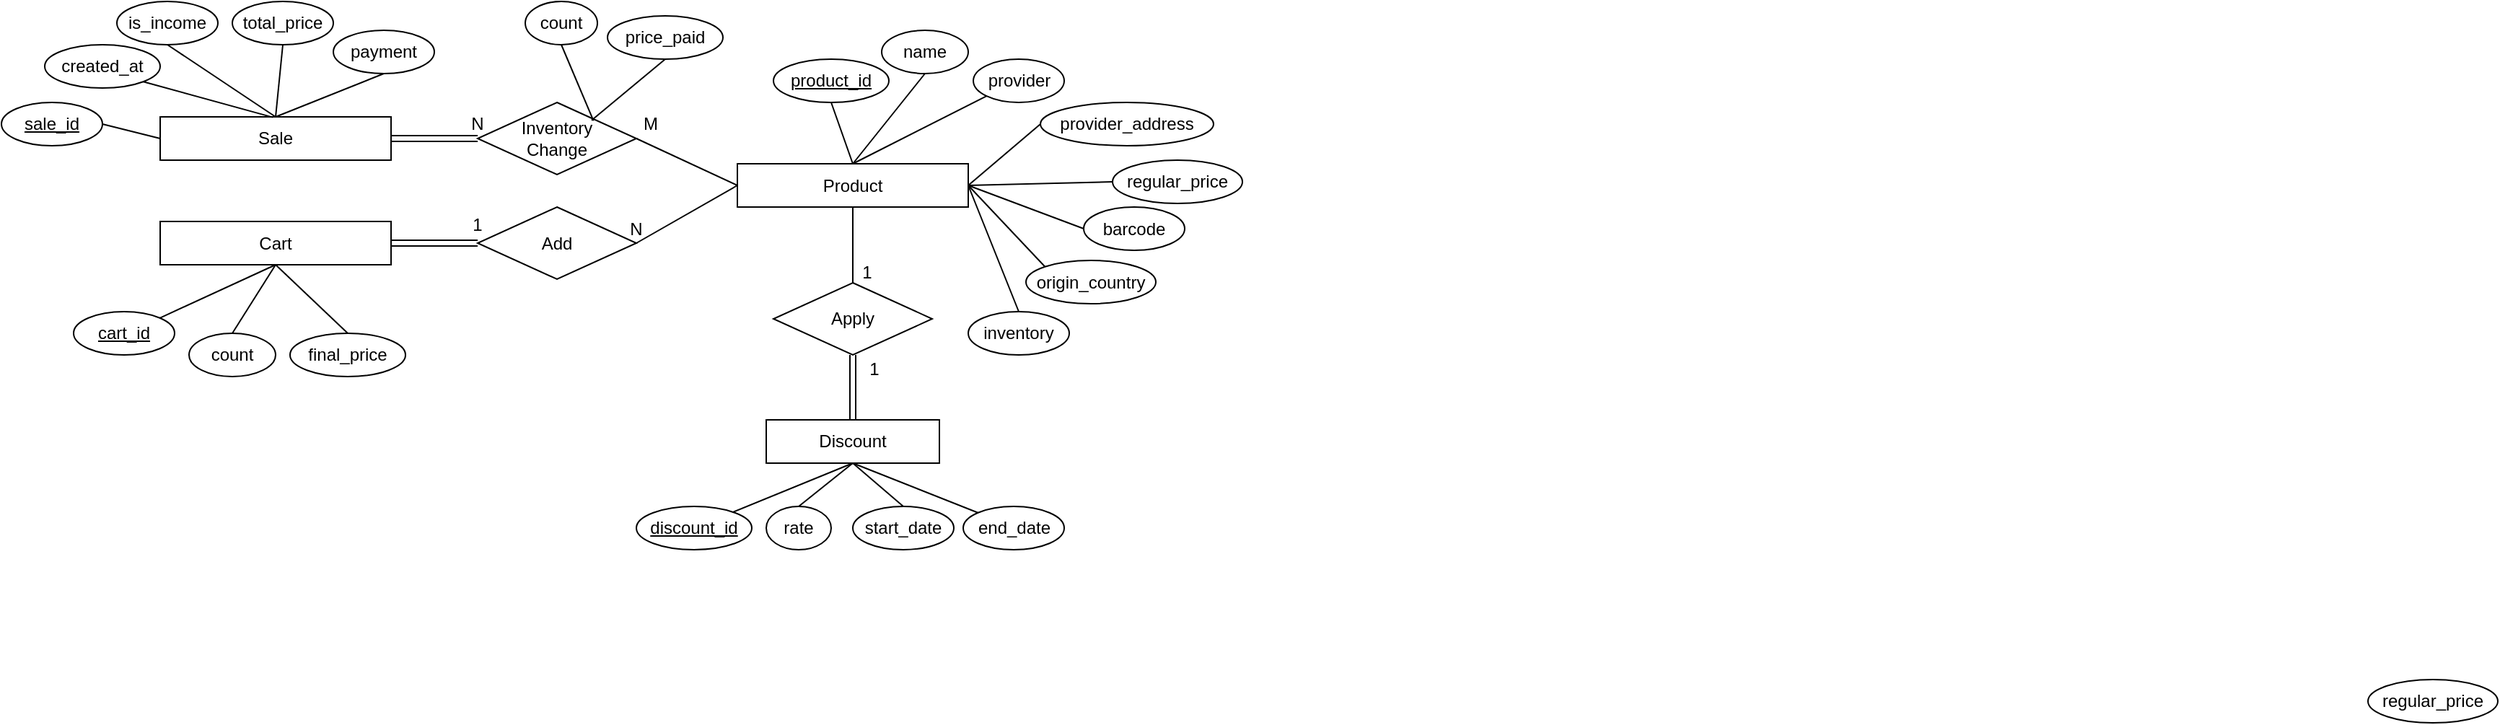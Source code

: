 <mxfile version="22.1.3" type="device">
  <diagram id="oYSyiWAunkXc9wsSN6fQ" name="ER Diagram">
    <mxGraphModel dx="1188" dy="654" grid="1" gridSize="10" guides="1" tooltips="1" connect="1" arrows="1" fold="1" page="1" pageScale="1" pageWidth="827" pageHeight="1169" math="0" shadow="0">
      <root>
        <mxCell id="0" />
        <mxCell id="1" parent="0" />
        <mxCell id="C27r3Ign7F5DlAzLfvgG-10" style="edgeStyle=orthogonalEdgeStyle;rounded=0;orthogonalLoop=1;jettySize=auto;html=1;exitX=0.5;exitY=1;exitDx=0;exitDy=0;endArrow=none;endFill=0;" edge="1" parent="1" source="C27r3Ign7F5DlAzLfvgG-1" target="C27r3Ign7F5DlAzLfvgG-8">
          <mxGeometry relative="1" as="geometry" />
        </mxCell>
        <mxCell id="C27r3Ign7F5DlAzLfvgG-1" value="Product" style="whiteSpace=wrap;html=1;align=center;" vertex="1" parent="1">
          <mxGeometry x="560" y="502.5" width="160" height="30" as="geometry" />
        </mxCell>
        <mxCell id="C27r3Ign7F5DlAzLfvgG-2" value="Sale" style="whiteSpace=wrap;html=1;align=center;" vertex="1" parent="1">
          <mxGeometry x="160" y="470" width="160" height="30" as="geometry" />
        </mxCell>
        <mxCell id="C27r3Ign7F5DlAzLfvgG-3" value="Cart" style="whiteSpace=wrap;html=1;align=center;" vertex="1" parent="1">
          <mxGeometry x="160" y="542.5" width="160" height="30" as="geometry" />
        </mxCell>
        <mxCell id="C27r3Ign7F5DlAzLfvgG-4" value="Discount" style="whiteSpace=wrap;html=1;align=center;" vertex="1" parent="1">
          <mxGeometry x="580" y="680" width="120" height="30" as="geometry" />
        </mxCell>
        <mxCell id="C27r3Ign7F5DlAzLfvgG-6" value="Inventory&lt;br&gt;Change" style="shape=rhombus;perimeter=rhombusPerimeter;whiteSpace=wrap;html=1;align=center;" vertex="1" parent="1">
          <mxGeometry x="380" y="460" width="110" height="50" as="geometry" />
        </mxCell>
        <mxCell id="C27r3Ign7F5DlAzLfvgG-7" value="Add" style="shape=rhombus;perimeter=rhombusPerimeter;whiteSpace=wrap;html=1;align=center;" vertex="1" parent="1">
          <mxGeometry x="380" y="532.5" width="110" height="50" as="geometry" />
        </mxCell>
        <mxCell id="C27r3Ign7F5DlAzLfvgG-9" style="edgeStyle=orthogonalEdgeStyle;rounded=0;orthogonalLoop=1;jettySize=auto;html=1;exitX=0.5;exitY=1;exitDx=0;exitDy=0;endArrow=none;endFill=0;shape=link;" edge="1" parent="1" source="C27r3Ign7F5DlAzLfvgG-8" target="C27r3Ign7F5DlAzLfvgG-4">
          <mxGeometry relative="1" as="geometry" />
        </mxCell>
        <mxCell id="C27r3Ign7F5DlAzLfvgG-8" value="Apply" style="shape=rhombus;perimeter=rhombusPerimeter;whiteSpace=wrap;html=1;align=center;" vertex="1" parent="1">
          <mxGeometry x="585" y="585" width="110" height="50" as="geometry" />
        </mxCell>
        <mxCell id="C27r3Ign7F5DlAzLfvgG-12" style="rounded=0;orthogonalLoop=1;jettySize=auto;html=1;exitX=0;exitY=0.5;exitDx=0;exitDy=0;endArrow=none;endFill=0;entryX=1;entryY=0.5;entryDx=0;entryDy=0;" edge="1" parent="1" source="C27r3Ign7F5DlAzLfvgG-1" target="C27r3Ign7F5DlAzLfvgG-6">
          <mxGeometry relative="1" as="geometry">
            <mxPoint x="610" y="550" as="sourcePoint" />
            <mxPoint x="610" y="595" as="targetPoint" />
          </mxGeometry>
        </mxCell>
        <mxCell id="C27r3Ign7F5DlAzLfvgG-13" style="rounded=0;orthogonalLoop=1;jettySize=auto;html=1;exitX=0;exitY=0.5;exitDx=0;exitDy=0;endArrow=none;endFill=0;entryX=1;entryY=0.5;entryDx=0;entryDy=0;" edge="1" parent="1" source="C27r3Ign7F5DlAzLfvgG-1" target="C27r3Ign7F5DlAzLfvgG-7">
          <mxGeometry relative="1" as="geometry">
            <mxPoint x="550" y="535" as="sourcePoint" />
            <mxPoint x="490" y="495" as="targetPoint" />
          </mxGeometry>
        </mxCell>
        <mxCell id="C27r3Ign7F5DlAzLfvgG-14" style="edgeStyle=orthogonalEdgeStyle;rounded=0;orthogonalLoop=1;jettySize=auto;html=1;exitX=0;exitY=0.5;exitDx=0;exitDy=0;endArrow=none;endFill=0;shape=link;entryX=1;entryY=0.5;entryDx=0;entryDy=0;" edge="1" parent="1" source="C27r3Ign7F5DlAzLfvgG-6" target="C27r3Ign7F5DlAzLfvgG-2">
          <mxGeometry relative="1" as="geometry">
            <mxPoint x="360" y="490" as="sourcePoint" />
            <mxPoint x="360" y="535" as="targetPoint" />
          </mxGeometry>
        </mxCell>
        <mxCell id="C27r3Ign7F5DlAzLfvgG-15" style="edgeStyle=orthogonalEdgeStyle;rounded=0;orthogonalLoop=1;jettySize=auto;html=1;exitX=0;exitY=0.5;exitDx=0;exitDy=0;endArrow=none;endFill=0;shape=link;entryX=1;entryY=0.5;entryDx=0;entryDy=0;" edge="1" parent="1" source="C27r3Ign7F5DlAzLfvgG-7" target="C27r3Ign7F5DlAzLfvgG-3">
          <mxGeometry relative="1" as="geometry">
            <mxPoint x="380" y="617" as="sourcePoint" />
            <mxPoint x="330" y="552" as="targetPoint" />
          </mxGeometry>
        </mxCell>
        <mxCell id="C27r3Ign7F5DlAzLfvgG-16" value="count" style="ellipse;whiteSpace=wrap;html=1;align=center;" vertex="1" parent="1">
          <mxGeometry x="413" y="390" width="50" height="30" as="geometry" />
        </mxCell>
        <mxCell id="C27r3Ign7F5DlAzLfvgG-17" value="price_paid" style="ellipse;whiteSpace=wrap;html=1;align=center;" vertex="1" parent="1">
          <mxGeometry x="470" y="400" width="80" height="30" as="geometry" />
        </mxCell>
        <mxCell id="C27r3Ign7F5DlAzLfvgG-18" value="is_income" style="ellipse;whiteSpace=wrap;html=1;align=center;" vertex="1" parent="1">
          <mxGeometry x="130" y="390" width="70" height="30" as="geometry" />
        </mxCell>
        <mxCell id="C27r3Ign7F5DlAzLfvgG-19" value="created_at" style="ellipse;whiteSpace=wrap;html=1;align=center;" vertex="1" parent="1">
          <mxGeometry x="80" y="420" width="80" height="30" as="geometry" />
        </mxCell>
        <mxCell id="C27r3Ign7F5DlAzLfvgG-20" value="sale_id" style="ellipse;whiteSpace=wrap;html=1;align=center;fontStyle=4;" vertex="1" parent="1">
          <mxGeometry x="50" y="460" width="70" height="30" as="geometry" />
        </mxCell>
        <mxCell id="C27r3Ign7F5DlAzLfvgG-22" style="edgeStyle=orthogonalEdgeStyle;rounded=0;orthogonalLoop=1;jettySize=auto;html=1;exitX=0.5;exitY=1;exitDx=0;exitDy=0;" edge="1" parent="1" source="C27r3Ign7F5DlAzLfvgG-19" target="C27r3Ign7F5DlAzLfvgG-19">
          <mxGeometry relative="1" as="geometry" />
        </mxCell>
        <mxCell id="C27r3Ign7F5DlAzLfvgG-23" value="total_price" style="ellipse;whiteSpace=wrap;html=1;align=center;" vertex="1" parent="1">
          <mxGeometry x="210" y="390" width="70" height="30" as="geometry" />
        </mxCell>
        <mxCell id="C27r3Ign7F5DlAzLfvgG-24" value="payment" style="ellipse;whiteSpace=wrap;html=1;align=center;" vertex="1" parent="1">
          <mxGeometry x="280" y="410" width="70" height="30" as="geometry" />
        </mxCell>
        <mxCell id="C27r3Ign7F5DlAzLfvgG-25" value="product_id" style="ellipse;whiteSpace=wrap;html=1;align=center;fontStyle=4;" vertex="1" parent="1">
          <mxGeometry x="585" y="430" width="80" height="30" as="geometry" />
        </mxCell>
        <mxCell id="C27r3Ign7F5DlAzLfvgG-26" value="name" style="ellipse;whiteSpace=wrap;html=1;align=center;" vertex="1" parent="1">
          <mxGeometry x="660" y="410" width="60" height="30" as="geometry" />
        </mxCell>
        <mxCell id="C27r3Ign7F5DlAzLfvgG-27" value="provider" style="ellipse;whiteSpace=wrap;html=1;align=center;" vertex="1" parent="1">
          <mxGeometry x="723.5" y="430" width="63" height="30" as="geometry" />
        </mxCell>
        <mxCell id="C27r3Ign7F5DlAzLfvgG-28" value="provider_address" style="ellipse;whiteSpace=wrap;html=1;align=center;" vertex="1" parent="1">
          <mxGeometry x="770" y="460" width="120" height="30" as="geometry" />
        </mxCell>
        <mxCell id="C27r3Ign7F5DlAzLfvgG-29" value="regular_price" style="ellipse;whiteSpace=wrap;html=1;align=center;" vertex="1" parent="1">
          <mxGeometry x="1690" y="860" width="90" height="30" as="geometry" />
        </mxCell>
        <mxCell id="C27r3Ign7F5DlAzLfvgG-31" value="regular_price" style="ellipse;whiteSpace=wrap;html=1;align=center;" vertex="1" parent="1">
          <mxGeometry x="820" y="500" width="90" height="30" as="geometry" />
        </mxCell>
        <mxCell id="C27r3Ign7F5DlAzLfvgG-32" value="barcode" style="ellipse;whiteSpace=wrap;html=1;align=center;" vertex="1" parent="1">
          <mxGeometry x="800" y="532.5" width="70" height="30" as="geometry" />
        </mxCell>
        <mxCell id="C27r3Ign7F5DlAzLfvgG-33" value="origin_country" style="ellipse;whiteSpace=wrap;html=1;align=center;" vertex="1" parent="1">
          <mxGeometry x="760" y="569.5" width="90" height="30" as="geometry" />
        </mxCell>
        <mxCell id="C27r3Ign7F5DlAzLfvgG-34" value="inventory" style="ellipse;whiteSpace=wrap;html=1;align=center;" vertex="1" parent="1">
          <mxGeometry x="720" y="605" width="70" height="30" as="geometry" />
        </mxCell>
        <mxCell id="C27r3Ign7F5DlAzLfvgG-35" value="discount_id" style="ellipse;whiteSpace=wrap;html=1;align=center;fontStyle=4;" vertex="1" parent="1">
          <mxGeometry x="490" y="740" width="80" height="30" as="geometry" />
        </mxCell>
        <mxCell id="C27r3Ign7F5DlAzLfvgG-36" value="rate" style="ellipse;whiteSpace=wrap;html=1;align=center;" vertex="1" parent="1">
          <mxGeometry x="580" y="740" width="45" height="30" as="geometry" />
        </mxCell>
        <mxCell id="C27r3Ign7F5DlAzLfvgG-37" value="start_date" style="ellipse;whiteSpace=wrap;html=1;align=center;" vertex="1" parent="1">
          <mxGeometry x="640" y="740" width="70" height="30" as="geometry" />
        </mxCell>
        <mxCell id="C27r3Ign7F5DlAzLfvgG-38" value="end_date" style="ellipse;whiteSpace=wrap;html=1;align=center;" vertex="1" parent="1">
          <mxGeometry x="716.5" y="740" width="70" height="30" as="geometry" />
        </mxCell>
        <mxCell id="C27r3Ign7F5DlAzLfvgG-39" value="cart_id" style="ellipse;whiteSpace=wrap;html=1;align=center;fontStyle=4;" vertex="1" parent="1">
          <mxGeometry x="100" y="605" width="70" height="30" as="geometry" />
        </mxCell>
        <mxCell id="C27r3Ign7F5DlAzLfvgG-40" value="count" style="ellipse;whiteSpace=wrap;html=1;align=center;" vertex="1" parent="1">
          <mxGeometry x="180" y="620" width="60" height="30" as="geometry" />
        </mxCell>
        <mxCell id="C27r3Ign7F5DlAzLfvgG-41" value="final_price" style="ellipse;whiteSpace=wrap;html=1;align=center;" vertex="1" parent="1">
          <mxGeometry x="250" y="620" width="80" height="30" as="geometry" />
        </mxCell>
        <mxCell id="C27r3Ign7F5DlAzLfvgG-43" value="N" style="text;html=1;strokeColor=none;fillColor=none;align=center;verticalAlign=middle;whiteSpace=wrap;rounded=0;" vertex="1" parent="1">
          <mxGeometry x="370" y="460" width="20" height="30" as="geometry" />
        </mxCell>
        <mxCell id="C27r3Ign7F5DlAzLfvgG-44" value="M" style="text;html=1;strokeColor=none;fillColor=none;align=center;verticalAlign=middle;whiteSpace=wrap;rounded=0;" vertex="1" parent="1">
          <mxGeometry x="490" y="460" width="20" height="30" as="geometry" />
        </mxCell>
        <mxCell id="C27r3Ign7F5DlAzLfvgG-45" value="1" style="text;html=1;strokeColor=none;fillColor=none;align=center;verticalAlign=middle;whiteSpace=wrap;rounded=0;" vertex="1" parent="1">
          <mxGeometry x="370" y="530" width="20" height="30" as="geometry" />
        </mxCell>
        <mxCell id="C27r3Ign7F5DlAzLfvgG-46" value="N" style="text;html=1;strokeColor=none;fillColor=none;align=center;verticalAlign=middle;whiteSpace=wrap;rounded=0;" vertex="1" parent="1">
          <mxGeometry x="480" y="532.5" width="20" height="30" as="geometry" />
        </mxCell>
        <mxCell id="C27r3Ign7F5DlAzLfvgG-47" value="1" style="text;html=1;strokeColor=none;fillColor=none;align=center;verticalAlign=middle;whiteSpace=wrap;rounded=0;" vertex="1" parent="1">
          <mxGeometry x="640" y="562.5" width="20" height="30" as="geometry" />
        </mxCell>
        <mxCell id="C27r3Ign7F5DlAzLfvgG-48" value="1" style="text;html=1;strokeColor=none;fillColor=none;align=center;verticalAlign=middle;whiteSpace=wrap;rounded=0;" vertex="1" parent="1">
          <mxGeometry x="645" y="630" width="20" height="30" as="geometry" />
        </mxCell>
        <mxCell id="C27r3Ign7F5DlAzLfvgG-49" style="rounded=0;orthogonalLoop=1;jettySize=auto;html=1;exitX=0;exitY=0.5;exitDx=0;exitDy=0;endArrow=none;endFill=0;entryX=1;entryY=0.5;entryDx=0;entryDy=0;" edge="1" parent="1" source="C27r3Ign7F5DlAzLfvgG-2" target="C27r3Ign7F5DlAzLfvgG-20">
          <mxGeometry relative="1" as="geometry">
            <mxPoint x="570" y="528" as="sourcePoint" />
            <mxPoint x="500" y="495" as="targetPoint" />
          </mxGeometry>
        </mxCell>
        <mxCell id="C27r3Ign7F5DlAzLfvgG-50" style="rounded=0;orthogonalLoop=1;jettySize=auto;html=1;exitX=0.488;exitY=0.011;exitDx=0;exitDy=0;endArrow=none;endFill=0;entryX=1;entryY=1;entryDx=0;entryDy=0;exitPerimeter=0;" edge="1" parent="1" source="C27r3Ign7F5DlAzLfvgG-2" target="C27r3Ign7F5DlAzLfvgG-19">
          <mxGeometry relative="1" as="geometry">
            <mxPoint x="170" y="495" as="sourcePoint" />
            <mxPoint x="130" y="485" as="targetPoint" />
          </mxGeometry>
        </mxCell>
        <mxCell id="C27r3Ign7F5DlAzLfvgG-51" style="rounded=0;orthogonalLoop=1;jettySize=auto;html=1;exitX=0.5;exitY=0;exitDx=0;exitDy=0;endArrow=none;endFill=0;entryX=0.5;entryY=1;entryDx=0;entryDy=0;" edge="1" parent="1" source="C27r3Ign7F5DlAzLfvgG-2" target="C27r3Ign7F5DlAzLfvgG-18">
          <mxGeometry relative="1" as="geometry">
            <mxPoint x="210" y="480" as="sourcePoint" />
            <mxPoint x="158" y="456" as="targetPoint" />
          </mxGeometry>
        </mxCell>
        <mxCell id="C27r3Ign7F5DlAzLfvgG-52" style="rounded=0;orthogonalLoop=1;jettySize=auto;html=1;endArrow=none;endFill=0;entryX=0.5;entryY=1;entryDx=0;entryDy=0;" edge="1" parent="1" target="C27r3Ign7F5DlAzLfvgG-23">
          <mxGeometry relative="1" as="geometry">
            <mxPoint x="240" y="470" as="sourcePoint" />
            <mxPoint x="175" y="430" as="targetPoint" />
          </mxGeometry>
        </mxCell>
        <mxCell id="C27r3Ign7F5DlAzLfvgG-53" style="rounded=0;orthogonalLoop=1;jettySize=auto;html=1;endArrow=none;endFill=0;entryX=0.5;entryY=1;entryDx=0;entryDy=0;exitX=0.5;exitY=0;exitDx=0;exitDy=0;" edge="1" parent="1" source="C27r3Ign7F5DlAzLfvgG-2" target="C27r3Ign7F5DlAzLfvgG-24">
          <mxGeometry relative="1" as="geometry">
            <mxPoint x="250" y="480" as="sourcePoint" />
            <mxPoint x="255" y="430" as="targetPoint" />
          </mxGeometry>
        </mxCell>
        <mxCell id="C27r3Ign7F5DlAzLfvgG-54" style="rounded=0;orthogonalLoop=1;jettySize=auto;html=1;endArrow=none;endFill=0;entryX=0.5;entryY=1;entryDx=0;entryDy=0;exitX=0.73;exitY=0.253;exitDx=0;exitDy=0;exitPerimeter=0;" edge="1" parent="1" source="C27r3Ign7F5DlAzLfvgG-6" target="C27r3Ign7F5DlAzLfvgG-16">
          <mxGeometry relative="1" as="geometry">
            <mxPoint x="260" y="490" as="sourcePoint" />
            <mxPoint x="265" y="440" as="targetPoint" />
          </mxGeometry>
        </mxCell>
        <mxCell id="C27r3Ign7F5DlAzLfvgG-55" style="rounded=0;orthogonalLoop=1;jettySize=auto;html=1;endArrow=none;endFill=0;entryX=0.5;entryY=1;entryDx=0;entryDy=0;exitX=0.718;exitY=0.247;exitDx=0;exitDy=0;exitPerimeter=0;" edge="1" parent="1" source="C27r3Ign7F5DlAzLfvgG-6" target="C27r3Ign7F5DlAzLfvgG-17">
          <mxGeometry relative="1" as="geometry">
            <mxPoint x="470" y="483" as="sourcePoint" />
            <mxPoint x="448" y="430" as="targetPoint" />
          </mxGeometry>
        </mxCell>
        <mxCell id="C27r3Ign7F5DlAzLfvgG-56" style="rounded=0;orthogonalLoop=1;jettySize=auto;html=1;endArrow=none;endFill=0;entryX=0.5;entryY=1;entryDx=0;entryDy=0;exitX=0.5;exitY=0;exitDx=0;exitDy=0;" edge="1" parent="1" source="C27r3Ign7F5DlAzLfvgG-1" target="C27r3Ign7F5DlAzLfvgG-25">
          <mxGeometry relative="1" as="geometry">
            <mxPoint x="469" y="482" as="sourcePoint" />
            <mxPoint x="520" y="440" as="targetPoint" />
          </mxGeometry>
        </mxCell>
        <mxCell id="C27r3Ign7F5DlAzLfvgG-57" style="rounded=0;orthogonalLoop=1;jettySize=auto;html=1;endArrow=none;endFill=0;entryX=0.5;entryY=1;entryDx=0;entryDy=0;exitX=0.5;exitY=0;exitDx=0;exitDy=0;" edge="1" parent="1" source="C27r3Ign7F5DlAzLfvgG-1" target="C27r3Ign7F5DlAzLfvgG-26">
          <mxGeometry relative="1" as="geometry">
            <mxPoint x="650" y="513" as="sourcePoint" />
            <mxPoint x="635" y="470" as="targetPoint" />
          </mxGeometry>
        </mxCell>
        <mxCell id="C27r3Ign7F5DlAzLfvgG-58" style="rounded=0;orthogonalLoop=1;jettySize=auto;html=1;endArrow=none;endFill=0;entryX=0;entryY=1;entryDx=0;entryDy=0;exitX=0.5;exitY=0;exitDx=0;exitDy=0;" edge="1" parent="1" source="C27r3Ign7F5DlAzLfvgG-1" target="C27r3Ign7F5DlAzLfvgG-27">
          <mxGeometry relative="1" as="geometry">
            <mxPoint x="660" y="523" as="sourcePoint" />
            <mxPoint x="645" y="480" as="targetPoint" />
          </mxGeometry>
        </mxCell>
        <mxCell id="C27r3Ign7F5DlAzLfvgG-59" style="rounded=0;orthogonalLoop=1;jettySize=auto;html=1;endArrow=none;endFill=0;entryX=0;entryY=0.5;entryDx=0;entryDy=0;exitX=1;exitY=0.5;exitDx=0;exitDy=0;" edge="1" parent="1" source="C27r3Ign7F5DlAzLfvgG-1" target="C27r3Ign7F5DlAzLfvgG-28">
          <mxGeometry relative="1" as="geometry">
            <mxPoint x="650" y="513" as="sourcePoint" />
            <mxPoint x="743" y="466" as="targetPoint" />
          </mxGeometry>
        </mxCell>
        <mxCell id="C27r3Ign7F5DlAzLfvgG-60" style="rounded=0;orthogonalLoop=1;jettySize=auto;html=1;endArrow=none;endFill=0;entryX=0;entryY=0.5;entryDx=0;entryDy=0;exitX=1;exitY=0.5;exitDx=0;exitDy=0;" edge="1" parent="1" source="C27r3Ign7F5DlAzLfvgG-1" target="C27r3Ign7F5DlAzLfvgG-31">
          <mxGeometry relative="1" as="geometry">
            <mxPoint x="730" y="528" as="sourcePoint" />
            <mxPoint x="780" y="485" as="targetPoint" />
          </mxGeometry>
        </mxCell>
        <mxCell id="C27r3Ign7F5DlAzLfvgG-61" style="rounded=0;orthogonalLoop=1;jettySize=auto;html=1;endArrow=none;endFill=0;entryX=0;entryY=0.5;entryDx=0;entryDy=0;exitX=1;exitY=0.5;exitDx=0;exitDy=0;" edge="1" parent="1" source="C27r3Ign7F5DlAzLfvgG-1" target="C27r3Ign7F5DlAzLfvgG-32">
          <mxGeometry relative="1" as="geometry">
            <mxPoint x="730" y="528" as="sourcePoint" />
            <mxPoint x="828" y="525" as="targetPoint" />
          </mxGeometry>
        </mxCell>
        <mxCell id="C27r3Ign7F5DlAzLfvgG-62" style="rounded=0;orthogonalLoop=1;jettySize=auto;html=1;endArrow=none;endFill=0;entryX=0;entryY=0;entryDx=0;entryDy=0;exitX=1;exitY=0.5;exitDx=0;exitDy=0;" edge="1" parent="1" source="C27r3Ign7F5DlAzLfvgG-1" target="C27r3Ign7F5DlAzLfvgG-33">
          <mxGeometry relative="1" as="geometry">
            <mxPoint x="730" y="528" as="sourcePoint" />
            <mxPoint x="830" y="525" as="targetPoint" />
          </mxGeometry>
        </mxCell>
        <mxCell id="C27r3Ign7F5DlAzLfvgG-63" style="rounded=0;orthogonalLoop=1;jettySize=auto;html=1;endArrow=none;endFill=0;entryX=0.5;entryY=0;entryDx=0;entryDy=0;exitX=1;exitY=0.5;exitDx=0;exitDy=0;" edge="1" parent="1" source="C27r3Ign7F5DlAzLfvgG-1" target="C27r3Ign7F5DlAzLfvgG-34">
          <mxGeometry relative="1" as="geometry">
            <mxPoint x="730" y="528" as="sourcePoint" />
            <mxPoint x="783" y="584" as="targetPoint" />
          </mxGeometry>
        </mxCell>
        <mxCell id="C27r3Ign7F5DlAzLfvgG-64" style="rounded=0;orthogonalLoop=1;jettySize=auto;html=1;endArrow=none;endFill=0;entryX=0.5;entryY=1;entryDx=0;entryDy=0;" edge="1" parent="1" source="C27r3Ign7F5DlAzLfvgG-35" target="C27r3Ign7F5DlAzLfvgG-4">
          <mxGeometry relative="1" as="geometry">
            <mxPoint x="740" y="538" as="sourcePoint" />
            <mxPoint x="793" y="594" as="targetPoint" />
          </mxGeometry>
        </mxCell>
        <mxCell id="C27r3Ign7F5DlAzLfvgG-65" style="rounded=0;orthogonalLoop=1;jettySize=auto;html=1;endArrow=none;endFill=0;exitX=0.5;exitY=0;exitDx=0;exitDy=0;" edge="1" parent="1" source="C27r3Ign7F5DlAzLfvgG-36">
          <mxGeometry relative="1" as="geometry">
            <mxPoint x="567" y="754" as="sourcePoint" />
            <mxPoint x="640" y="710" as="targetPoint" />
          </mxGeometry>
        </mxCell>
        <mxCell id="C27r3Ign7F5DlAzLfvgG-66" style="rounded=0;orthogonalLoop=1;jettySize=auto;html=1;endArrow=none;endFill=0;exitX=0.5;exitY=0;exitDx=0;exitDy=0;entryX=0.5;entryY=1;entryDx=0;entryDy=0;" edge="1" parent="1" source="C27r3Ign7F5DlAzLfvgG-37" target="C27r3Ign7F5DlAzLfvgG-4">
          <mxGeometry relative="1" as="geometry">
            <mxPoint x="613" y="750" as="sourcePoint" />
            <mxPoint x="650" y="720" as="targetPoint" />
          </mxGeometry>
        </mxCell>
        <mxCell id="C27r3Ign7F5DlAzLfvgG-67" style="rounded=0;orthogonalLoop=1;jettySize=auto;html=1;endArrow=none;endFill=0;exitX=0;exitY=0;exitDx=0;exitDy=0;" edge="1" parent="1" source="C27r3Ign7F5DlAzLfvgG-38">
          <mxGeometry relative="1" as="geometry">
            <mxPoint x="685" y="750" as="sourcePoint" />
            <mxPoint x="640" y="710" as="targetPoint" />
          </mxGeometry>
        </mxCell>
        <mxCell id="C27r3Ign7F5DlAzLfvgG-68" style="rounded=0;orthogonalLoop=1;jettySize=auto;html=1;exitX=0.5;exitY=1;exitDx=0;exitDy=0;endArrow=none;endFill=0;entryX=1;entryY=0;entryDx=0;entryDy=0;" edge="1" parent="1" source="C27r3Ign7F5DlAzLfvgG-3" target="C27r3Ign7F5DlAzLfvgG-39">
          <mxGeometry relative="1" as="geometry">
            <mxPoint x="170" y="495" as="sourcePoint" />
            <mxPoint x="130" y="485" as="targetPoint" />
          </mxGeometry>
        </mxCell>
        <mxCell id="C27r3Ign7F5DlAzLfvgG-69" style="rounded=0;orthogonalLoop=1;jettySize=auto;html=1;endArrow=none;endFill=0;entryX=0.5;entryY=0;entryDx=0;entryDy=0;exitX=0.5;exitY=1;exitDx=0;exitDy=0;" edge="1" parent="1" source="C27r3Ign7F5DlAzLfvgG-3" target="C27r3Ign7F5DlAzLfvgG-40">
          <mxGeometry relative="1" as="geometry">
            <mxPoint x="240" y="590" as="sourcePoint" />
            <mxPoint x="170" y="619" as="targetPoint" />
          </mxGeometry>
        </mxCell>
        <mxCell id="C27r3Ign7F5DlAzLfvgG-70" style="rounded=0;orthogonalLoop=1;jettySize=auto;html=1;endArrow=none;endFill=0;entryX=0.5;entryY=0;entryDx=0;entryDy=0;exitX=0.5;exitY=1;exitDx=0;exitDy=0;" edge="1" parent="1" source="C27r3Ign7F5DlAzLfvgG-3" target="C27r3Ign7F5DlAzLfvgG-41">
          <mxGeometry relative="1" as="geometry">
            <mxPoint x="260" y="600" as="sourcePoint" />
            <mxPoint x="220" y="630" as="targetPoint" />
          </mxGeometry>
        </mxCell>
      </root>
    </mxGraphModel>
  </diagram>
</mxfile>

